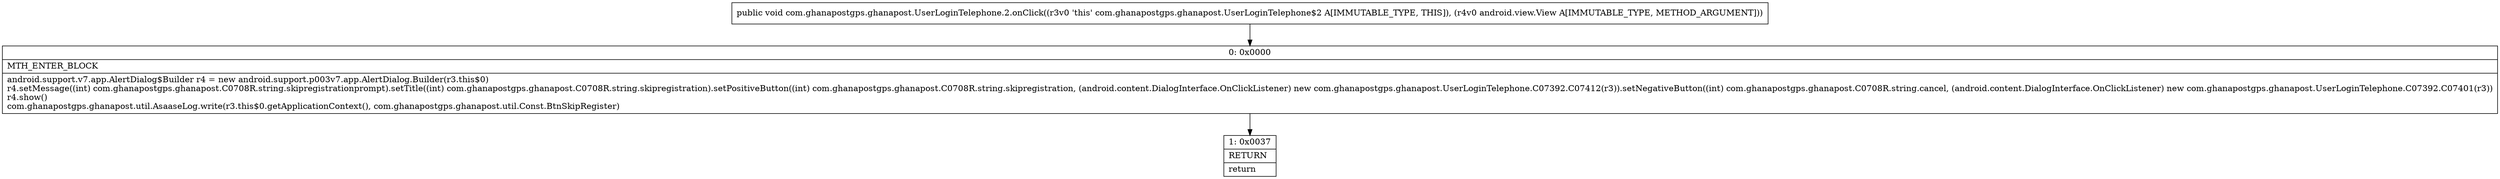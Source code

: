 digraph "CFG forcom.ghanapostgps.ghanapost.UserLoginTelephone.2.onClick(Landroid\/view\/View;)V" {
Node_0 [shape=record,label="{0\:\ 0x0000|MTH_ENTER_BLOCK\l|android.support.v7.app.AlertDialog$Builder r4 = new android.support.p003v7.app.AlertDialog.Builder(r3.this$0)\lr4.setMessage((int) com.ghanapostgps.ghanapost.C0708R.string.skipregistrationprompt).setTitle((int) com.ghanapostgps.ghanapost.C0708R.string.skipregistration).setPositiveButton((int) com.ghanapostgps.ghanapost.C0708R.string.skipregistration, (android.content.DialogInterface.OnClickListener) new com.ghanapostgps.ghanapost.UserLoginTelephone.C07392.C07412(r3)).setNegativeButton((int) com.ghanapostgps.ghanapost.C0708R.string.cancel, (android.content.DialogInterface.OnClickListener) new com.ghanapostgps.ghanapost.UserLoginTelephone.C07392.C07401(r3))\lr4.show()\lcom.ghanapostgps.ghanapost.util.AsaaseLog.write(r3.this$0.getApplicationContext(), com.ghanapostgps.ghanapost.util.Const.BtnSkipRegister)\l}"];
Node_1 [shape=record,label="{1\:\ 0x0037|RETURN\l|return\l}"];
MethodNode[shape=record,label="{public void com.ghanapostgps.ghanapost.UserLoginTelephone.2.onClick((r3v0 'this' com.ghanapostgps.ghanapost.UserLoginTelephone$2 A[IMMUTABLE_TYPE, THIS]), (r4v0 android.view.View A[IMMUTABLE_TYPE, METHOD_ARGUMENT])) }"];
MethodNode -> Node_0;
Node_0 -> Node_1;
}

